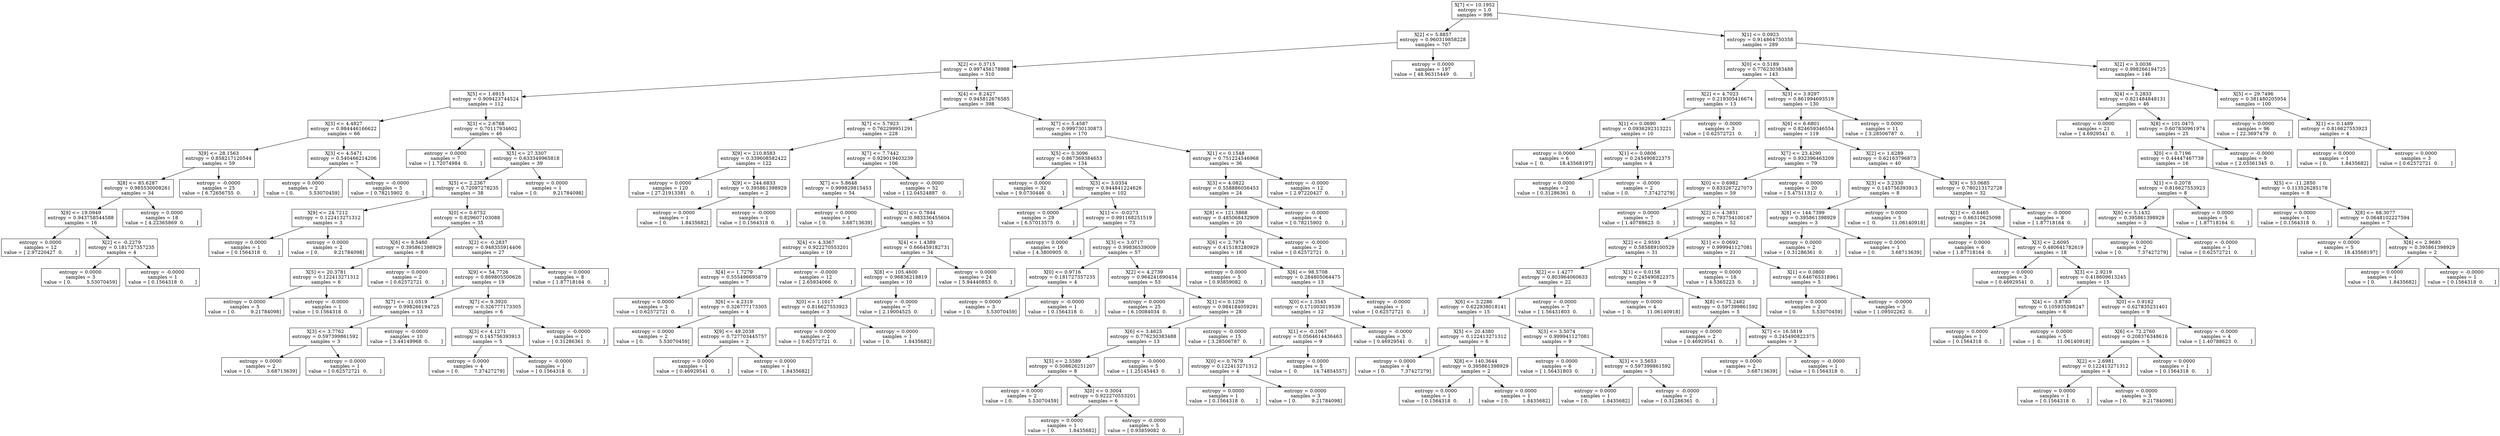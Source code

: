 digraph Tree {
0 [label="X[7] <= 10.1952\nentropy = 1.0\nsamples = 996", shape="box"] ;
1 [label="X[2] <= 5.8857\nentropy = 0.960319858228\nsamples = 707", shape="box"] ;
0 -> 1 ;
2 [label="X[2] <= 0.3715\nentropy = 0.997456178988\nsamples = 510", shape="box"] ;
1 -> 2 ;
3 [label="X[5] <= 1.6915\nentropy = 0.909423744524\nsamples = 112", shape="box"] ;
2 -> 3 ;
4 [label="X[3] <= 4.4827\nentropy = 0.984446166622\nsamples = 66", shape="box"] ;
3 -> 4 ;
5 [label="X[9] <= 28.1563\nentropy = 0.858217120544\nsamples = 59", shape="box"] ;
4 -> 5 ;
6 [label="X[8] <= 85.6287\nentropy = 0.985530008261\nsamples = 34", shape="box"] ;
5 -> 6 ;
7 [label="X[9] <= 19.0949\nentropy = 0.943758544588\nsamples = 16", shape="box"] ;
6 -> 7 ;
8 [label="entropy = 0.0000\nsamples = 12\nvalue = [ 2.97220427  0.        ]", shape="box"] ;
7 -> 8 ;
9 [label="X[2] <= -0.2279\nentropy = 0.181727357235\nsamples = 4", shape="box"] ;
7 -> 9 ;
10 [label="entropy = 0.0000\nsamples = 3\nvalue = [ 0.          5.53070459]", shape="box"] ;
9 -> 10 ;
11 [label="entropy = -0.0000\nsamples = 1\nvalue = [ 0.1564318  0.       ]", shape="box"] ;
9 -> 11 ;
12 [label="entropy = 0.0000\nsamples = 18\nvalue = [ 4.22365869  0.        ]", shape="box"] ;
6 -> 12 ;
13 [label="entropy = -0.0000\nsamples = 25\nvalue = [ 6.72656755  0.        ]", shape="box"] ;
5 -> 13 ;
14 [label="X[3] <= 4.5471\nentropy = 0.540466214206\nsamples = 7", shape="box"] ;
4 -> 14 ;
15 [label="entropy = 0.0000\nsamples = 2\nvalue = [ 0.          5.53070459]", shape="box"] ;
14 -> 15 ;
16 [label="entropy = -0.0000\nsamples = 5\nvalue = [ 0.78215902  0.        ]", shape="box"] ;
14 -> 16 ;
17 [label="X[3] <= 2.6768\nentropy = 0.70117934602\nsamples = 46", shape="box"] ;
3 -> 17 ;
18 [label="entropy = 0.0000\nsamples = 7\nvalue = [ 1.72074984  0.        ]", shape="box"] ;
17 -> 18 ;
19 [label="X[5] <= 27.3307\nentropy = 0.633349965818\nsamples = 39", shape="box"] ;
17 -> 19 ;
20 [label="X[5] <= 2.2367\nentropy = 0.72097278235\nsamples = 38", shape="box"] ;
19 -> 20 ;
21 [label="X[9] <= 24.7212\nentropy = 0.122413271312\nsamples = 3", shape="box"] ;
20 -> 21 ;
22 [label="entropy = 0.0000\nsamples = 1\nvalue = [ 0.1564318  0.       ]", shape="box"] ;
21 -> 22 ;
23 [label="entropy = 0.0000\nsamples = 2\nvalue = [ 0.          9.21784098]", shape="box"] ;
21 -> 23 ;
24 [label="X[0] <= 0.6752\nentropy = 0.829607103088\nsamples = 35", shape="box"] ;
20 -> 24 ;
25 [label="X[6] <= 8.5460\nentropy = 0.395861398929\nsamples = 8", shape="box"] ;
24 -> 25 ;
26 [label="X[5] <= 20.3781\nentropy = 0.122413271312\nsamples = 6", shape="box"] ;
25 -> 26 ;
27 [label="entropy = 0.0000\nsamples = 5\nvalue = [ 0.          9.21784098]", shape="box"] ;
26 -> 27 ;
28 [label="entropy = -0.0000\nsamples = 1\nvalue = [ 0.1564318  0.       ]", shape="box"] ;
26 -> 28 ;
29 [label="entropy = 0.0000\nsamples = 2\nvalue = [ 0.62572721  0.        ]", shape="box"] ;
25 -> 29 ;
30 [label="X[2] <= -0.2837\nentropy = 0.948355914406\nsamples = 27", shape="box"] ;
24 -> 30 ;
31 [label="X[9] <= 54.7726\nentropy = 0.869805500626\nsamples = 19", shape="box"] ;
30 -> 31 ;
32 [label="X[7] <= -11.0519\nentropy = 0.998266194725\nsamples = 13", shape="box"] ;
31 -> 32 ;
33 [label="X[3] <= 3.7762\nentropy = 0.597399861592\nsamples = 3", shape="box"] ;
32 -> 33 ;
34 [label="entropy = 0.0000\nsamples = 2\nvalue = [ 0.          3.68713639]", shape="box"] ;
33 -> 34 ;
35 [label="entropy = 0.0000\nsamples = 1\nvalue = [ 0.62572721  0.        ]", shape="box"] ;
33 -> 35 ;
36 [label="entropy = -0.0000\nsamples = 10\nvalue = [ 3.44149968  0.        ]", shape="box"] ;
32 -> 36 ;
37 [label="X[7] <= 9.3920\nentropy = 0.326777173305\nsamples = 6", shape="box"] ;
31 -> 37 ;
38 [label="X[3] <= 4.1271\nentropy = 0.145756393913\nsamples = 5", shape="box"] ;
37 -> 38 ;
39 [label="entropy = 0.0000\nsamples = 4\nvalue = [ 0.          7.37427279]", shape="box"] ;
38 -> 39 ;
40 [label="entropy = -0.0000\nsamples = 1\nvalue = [ 0.1564318  0.       ]", shape="box"] ;
38 -> 40 ;
41 [label="entropy = -0.0000\nsamples = 1\nvalue = [ 0.31286361  0.        ]", shape="box"] ;
37 -> 41 ;
42 [label="entropy = 0.0000\nsamples = 8\nvalue = [ 1.87718164  0.        ]", shape="box"] ;
30 -> 42 ;
43 [label="entropy = 0.0000\nsamples = 1\nvalue = [ 0.          9.21784098]", shape="box"] ;
19 -> 43 ;
44 [label="X[4] <= 8.2427\nentropy = 0.945812676585\nsamples = 398", shape="box"] ;
2 -> 44 ;
45 [label="X[7] <= 5.7923\nentropy = 0.762299951291\nsamples = 228", shape="box"] ;
44 -> 45 ;
46 [label="X[9] <= 210.8583\nentropy = 0.339608582422\nsamples = 122", shape="box"] ;
45 -> 46 ;
47 [label="entropy = 0.0000\nsamples = 120\nvalue = [ 27.21913381   0.        ]", shape="box"] ;
46 -> 47 ;
48 [label="X[9] <= 244.6833\nentropy = 0.395861398929\nsamples = 2", shape="box"] ;
46 -> 48 ;
49 [label="entropy = 0.0000\nsamples = 1\nvalue = [ 0.         1.8435682]", shape="box"] ;
48 -> 49 ;
50 [label="entropy = -0.0000\nsamples = 1\nvalue = [ 0.1564318  0.       ]", shape="box"] ;
48 -> 50 ;
51 [label="X[7] <= 7.7442\nentropy = 0.929019403239\nsamples = 106", shape="box"] ;
45 -> 51 ;
52 [label="X[7] <= 5.8648\nentropy = 0.999829815453\nsamples = 54", shape="box"] ;
51 -> 52 ;
53 [label="entropy = 0.0000\nsamples = 1\nvalue = [ 0.          3.68713639]", shape="box"] ;
52 -> 53 ;
54 [label="X[0] <= 0.7844\nentropy = 0.983336455604\nsamples = 53", shape="box"] ;
52 -> 54 ;
55 [label="X[4] <= 4.3367\nentropy = 0.922270553201\nsamples = 19", shape="box"] ;
54 -> 55 ;
56 [label="X[4] <= 1.7279\nentropy = 0.555496695879\nsamples = 7", shape="box"] ;
55 -> 56 ;
57 [label="entropy = 0.0000\nsamples = 3\nvalue = [ 0.62572721  0.        ]", shape="box"] ;
56 -> 57 ;
58 [label="X[6] <= 4.2319\nentropy = 0.326777173305\nsamples = 4", shape="box"] ;
56 -> 58 ;
59 [label="entropy = 0.0000\nsamples = 2\nvalue = [ 0.          5.53070459]", shape="box"] ;
58 -> 59 ;
60 [label="X[9] <= 49.2038\nentropy = 0.727703445757\nsamples = 2", shape="box"] ;
58 -> 60 ;
61 [label="entropy = 0.0000\nsamples = 1\nvalue = [ 0.46929541  0.        ]", shape="box"] ;
60 -> 61 ;
62 [label="entropy = 0.0000\nsamples = 1\nvalue = [ 0.         1.8435682]", shape="box"] ;
60 -> 62 ;
63 [label="entropy = -0.0000\nsamples = 12\nvalue = [ 2.65934066  0.        ]", shape="box"] ;
55 -> 63 ;
64 [label="X[4] <= 1.4389\nentropy = 0.666459182731\nsamples = 34", shape="box"] ;
54 -> 64 ;
65 [label="X[8] <= 105.4600\nentropy = 0.96836218819\nsamples = 10", shape="box"] ;
64 -> 65 ;
66 [label="X[0] <= 1.1017\nentropy = 0.816627553923\nsamples = 3", shape="box"] ;
65 -> 66 ;
67 [label="entropy = 0.0000\nsamples = 2\nvalue = [ 0.62572721  0.        ]", shape="box"] ;
66 -> 67 ;
68 [label="entropy = 0.0000\nsamples = 1\nvalue = [ 0.         1.8435682]", shape="box"] ;
66 -> 68 ;
69 [label="entropy = -0.0000\nsamples = 7\nvalue = [ 2.19004525  0.        ]", shape="box"] ;
65 -> 69 ;
70 [label="entropy = 0.0000\nsamples = 24\nvalue = [ 5.94440853  0.        ]", shape="box"] ;
64 -> 70 ;
71 [label="entropy = -0.0000\nsamples = 52\nvalue = [ 12.04524887   0.        ]", shape="box"] ;
51 -> 71 ;
72 [label="X[7] <= 5.4587\nentropy = 0.999730130873\nsamples = 170", shape="box"] ;
44 -> 72 ;
73 [label="X[5] <= 0.3096\nentropy = 0.867369384653\nsamples = 134", shape="box"] ;
72 -> 73 ;
74 [label="entropy = 0.0000\nsamples = 32\nvalue = [ 9.0730446  0.       ]", shape="box"] ;
73 -> 74 ;
75 [label="X[3] <= 3.0354\nentropy = 0.944841224626\nsamples = 102", shape="box"] ;
73 -> 75 ;
76 [label="entropy = 0.0000\nsamples = 29\nvalue = [ 6.57013575  0.        ]", shape="box"] ;
75 -> 76 ;
77 [label="X[1] <= -0.0273\nentropy = 0.991168251519\nsamples = 73", shape="box"] ;
75 -> 77 ;
78 [label="entropy = 0.0000\nsamples = 16\nvalue = [ 4.3800905  0.       ]", shape="box"] ;
77 -> 78 ;
79 [label="X[3] <= 3.0717\nentropy = 0.99836539009\nsamples = 57", shape="box"] ;
77 -> 79 ;
80 [label="X[0] <= 0.9716\nentropy = 0.181727357235\nsamples = 4", shape="box"] ;
79 -> 80 ;
81 [label="entropy = 0.0000\nsamples = 3\nvalue = [ 0.          5.53070459]", shape="box"] ;
80 -> 81 ;
82 [label="entropy = -0.0000\nsamples = 1\nvalue = [ 0.1564318  0.       ]", shape="box"] ;
80 -> 82 ;
83 [label="X[2] <= 4.2739\nentropy = 0.964241690454\nsamples = 53", shape="box"] ;
79 -> 83 ;
84 [label="entropy = 0.0000\nsamples = 25\nvalue = [ 6.10084034  0.        ]", shape="box"] ;
83 -> 84 ;
85 [label="X[1] <= 0.1259\nentropy = 0.984184059291\nsamples = 28", shape="box"] ;
83 -> 85 ;
86 [label="X[6] <= 3.4625\nentropy = 0.776230383488\nsamples = 13", shape="box"] ;
85 -> 86 ;
87 [label="X[5] <= 2.5589\nentropy = 0.508626251207\nsamples = 8", shape="box"] ;
86 -> 87 ;
88 [label="entropy = 0.0000\nsamples = 2\nvalue = [ 0.          5.53070459]", shape="box"] ;
87 -> 88 ;
89 [label="X[0] <= 0.3004\nentropy = 0.922270553201\nsamples = 6", shape="box"] ;
87 -> 89 ;
90 [label="entropy = 0.0000\nsamples = 1\nvalue = [ 0.         1.8435682]", shape="box"] ;
89 -> 90 ;
91 [label="entropy = -0.0000\nsamples = 5\nvalue = [ 0.93859082  0.        ]", shape="box"] ;
89 -> 91 ;
92 [label="entropy = -0.0000\nsamples = 5\nvalue = [ 1.25145443  0.        ]", shape="box"] ;
86 -> 92 ;
93 [label="entropy = -0.0000\nsamples = 15\nvalue = [ 3.28506787  0.        ]", shape="box"] ;
85 -> 93 ;
94 [label="X[1] <= 0.1548\nentropy = 0.751224546968\nsamples = 36", shape="box"] ;
72 -> 94 ;
95 [label="X[3] <= 4.0822\nentropy = 0.558886056453\nsamples = 24", shape="box"] ;
94 -> 95 ;
96 [label="X[8] <= 121.5868\nentropy = 0.485068432909\nsamples = 20", shape="box"] ;
95 -> 96 ;
97 [label="X[6] <= 2.7974\nentropy = 0.415183280929\nsamples = 18", shape="box"] ;
96 -> 97 ;
98 [label="entropy = 0.0000\nsamples = 5\nvalue = [ 0.93859082  0.        ]", shape="box"] ;
97 -> 98 ;
99 [label="X[6] <= 98.5708\nentropy = 0.284805064475\nsamples = 13", shape="box"] ;
97 -> 99 ;
100 [label="X[0] <= 1.3545\nentropy = 0.171003019539\nsamples = 12", shape="box"] ;
99 -> 100 ;
101 [label="X[1] <= -0.1067\nentropy = 0.0564614436463\nsamples = 9", shape="box"] ;
100 -> 101 ;
102 [label="X[0] <= 0.7679\nentropy = 0.122413271312\nsamples = 4", shape="box"] ;
101 -> 102 ;
103 [label="entropy = 0.0000\nsamples = 1\nvalue = [ 0.1564318  0.       ]", shape="box"] ;
102 -> 103 ;
104 [label="entropy = 0.0000\nsamples = 3\nvalue = [ 0.          9.21784098]", shape="box"] ;
102 -> 104 ;
105 [label="entropy = 0.0000\nsamples = 5\nvalue = [  0.          14.74854557]", shape="box"] ;
101 -> 105 ;
106 [label="entropy = -0.0000\nsamples = 3\nvalue = [ 0.46929541  0.        ]", shape="box"] ;
100 -> 106 ;
107 [label="entropy = -0.0000\nsamples = 1\nvalue = [ 0.62572721  0.        ]", shape="box"] ;
99 -> 107 ;
108 [label="entropy = -0.0000\nsamples = 2\nvalue = [ 0.62572721  0.        ]", shape="box"] ;
96 -> 108 ;
109 [label="entropy = -0.0000\nsamples = 4\nvalue = [ 0.78215902  0.        ]", shape="box"] ;
95 -> 109 ;
110 [label="entropy = -0.0000\nsamples = 12\nvalue = [ 2.97220427  0.        ]", shape="box"] ;
94 -> 110 ;
111 [label="entropy = 0.0000\nsamples = 197\nvalue = [ 48.96315449   0.        ]", shape="box"] ;
1 -> 111 ;
112 [label="X[1] <= 0.0923\nentropy = 0.914864750358\nsamples = 289", shape="box"] ;
0 -> 112 ;
113 [label="X[0] <= 0.5189\nentropy = 0.776230383488\nsamples = 143", shape="box"] ;
112 -> 113 ;
114 [label="X[2] <= 4.7023\nentropy = 0.219305416674\nsamples = 13", shape="box"] ;
113 -> 114 ;
115 [label="X[1] <= 0.0690\nentropy = 0.0936292313221\nsamples = 10", shape="box"] ;
114 -> 115 ;
116 [label="entropy = 0.0000\nsamples = 6\nvalue = [  0.          18.43568197]", shape="box"] ;
115 -> 116 ;
117 [label="X[1] <= 0.0806\nentropy = 0.245490822375\nsamples = 4", shape="box"] ;
115 -> 117 ;
118 [label="entropy = 0.0000\nsamples = 2\nvalue = [ 0.31286361  0.        ]", shape="box"] ;
117 -> 118 ;
119 [label="entropy = -0.0000\nsamples = 2\nvalue = [ 0.          7.37427279]", shape="box"] ;
117 -> 119 ;
120 [label="entropy = -0.0000\nsamples = 3\nvalue = [ 0.62572721  0.        ]", shape="box"] ;
114 -> 120 ;
121 [label="X[3] <= 3.9297\nentropy = 0.861994693519\nsamples = 130", shape="box"] ;
113 -> 121 ;
122 [label="X[6] <= 6.6801\nentropy = 0.824659346554\nsamples = 119", shape="box"] ;
121 -> 122 ;
123 [label="X[7] <= 23.4290\nentropy = 0.932396463209\nsamples = 79", shape="box"] ;
122 -> 123 ;
124 [label="X[0] <= 0.6982\nentropy = 0.833267227073\nsamples = 59", shape="box"] ;
123 -> 124 ;
125 [label="entropy = 0.0000\nsamples = 7\nvalue = [ 1.40788623  0.        ]", shape="box"] ;
124 -> 125 ;
126 [label="X[2] <= 4.3851\nentropy = 0.793754100167\nsamples = 52", shape="box"] ;
124 -> 126 ;
127 [label="X[2] <= 2.9593\nentropy = 0.585889100529\nsamples = 31", shape="box"] ;
126 -> 127 ;
128 [label="X[2] <= 1.4277\nentropy = 0.803964060633\nsamples = 22", shape="box"] ;
127 -> 128 ;
129 [label="X[6] <= 3.2286\nentropy = 0.622938018141\nsamples = 15", shape="box"] ;
128 -> 129 ;
130 [label="X[5] <= 20.4380\nentropy = 0.122413271312\nsamples = 6", shape="box"] ;
129 -> 130 ;
131 [label="entropy = 0.0000\nsamples = 4\nvalue = [ 0.          7.37427279]", shape="box"] ;
130 -> 131 ;
132 [label="X[8] <= 140.3644\nentropy = 0.395861398929\nsamples = 2", shape="box"] ;
130 -> 132 ;
133 [label="entropy = 0.0000\nsamples = 1\nvalue = [ 0.1564318  0.       ]", shape="box"] ;
132 -> 133 ;
134 [label="entropy = 0.0000\nsamples = 1\nvalue = [ 0.         1.8435682]", shape="box"] ;
132 -> 134 ;
135 [label="X[3] <= 3.5074\nentropy = 0.999941127081\nsamples = 9", shape="box"] ;
129 -> 135 ;
136 [label="entropy = 0.0000\nsamples = 6\nvalue = [ 1.56431803  0.        ]", shape="box"] ;
135 -> 136 ;
137 [label="X[3] <= 3.5653\nentropy = 0.597399861592\nsamples = 3", shape="box"] ;
135 -> 137 ;
138 [label="entropy = 0.0000\nsamples = 1\nvalue = [ 0.         1.8435682]", shape="box"] ;
137 -> 138 ;
139 [label="entropy = -0.0000\nsamples = 2\nvalue = [ 0.31286361  0.        ]", shape="box"] ;
137 -> 139 ;
140 [label="entropy = -0.0000\nsamples = 7\nvalue = [ 1.56431803  0.        ]", shape="box"] ;
128 -> 140 ;
141 [label="X[1] <= 0.0158\nentropy = 0.245490822375\nsamples = 9", shape="box"] ;
127 -> 141 ;
142 [label="entropy = 0.0000\nsamples = 4\nvalue = [  0.          11.06140918]", shape="box"] ;
141 -> 142 ;
143 [label="X[8] <= 75.2482\nentropy = 0.597399861592\nsamples = 5", shape="box"] ;
141 -> 143 ;
144 [label="entropy = 0.0000\nsamples = 2\nvalue = [ 0.46929541  0.        ]", shape="box"] ;
143 -> 144 ;
145 [label="X[7] <= 16.5819\nentropy = 0.245490822375\nsamples = 3", shape="box"] ;
143 -> 145 ;
146 [label="entropy = 0.0000\nsamples = 2\nvalue = [ 0.          3.68713639]", shape="box"] ;
145 -> 146 ;
147 [label="entropy = -0.0000\nsamples = 1\nvalue = [ 0.1564318  0.       ]", shape="box"] ;
145 -> 147 ;
148 [label="X[1] <= 0.0692\nentropy = 0.999941127081\nsamples = 21", shape="box"] ;
126 -> 148 ;
149 [label="entropy = 0.0000\nsamples = 16\nvalue = [ 4.5365223  0.       ]", shape="box"] ;
148 -> 149 ;
150 [label="X[1] <= 0.0800\nentropy = 0.646765318961\nsamples = 5", shape="box"] ;
148 -> 150 ;
151 [label="entropy = 0.0000\nsamples = 2\nvalue = [ 0.          5.53070459]", shape="box"] ;
150 -> 151 ;
152 [label="entropy = -0.0000\nsamples = 3\nvalue = [ 1.09502262  0.        ]", shape="box"] ;
150 -> 152 ;
153 [label="entropy = -0.0000\nsamples = 20\nvalue = [ 5.47511312  0.        ]", shape="box"] ;
123 -> 153 ;
154 [label="X[2] <= 1.6289\nentropy = 0.62163796873\nsamples = 40", shape="box"] ;
122 -> 154 ;
155 [label="X[3] <= 3.2330\nentropy = 0.145756393913\nsamples = 8", shape="box"] ;
154 -> 155 ;
156 [label="X[8] <= 144.7399\nentropy = 0.395861398929\nsamples = 3", shape="box"] ;
155 -> 156 ;
157 [label="entropy = 0.0000\nsamples = 2\nvalue = [ 0.31286361  0.        ]", shape="box"] ;
156 -> 157 ;
158 [label="entropy = 0.0000\nsamples = 1\nvalue = [ 0.          3.68713639]", shape="box"] ;
156 -> 158 ;
159 [label="entropy = 0.0000\nsamples = 5\nvalue = [  0.          11.06140918]", shape="box"] ;
155 -> 159 ;
160 [label="X[9] <= 53.0685\nentropy = 0.780213172728\nsamples = 32", shape="box"] ;
154 -> 160 ;
161 [label="X[1] <= -0.6465\nentropy = 0.66310625098\nsamples = 24", shape="box"] ;
160 -> 161 ;
162 [label="entropy = 0.0000\nsamples = 6\nvalue = [ 1.87718164  0.        ]", shape="box"] ;
161 -> 162 ;
163 [label="X[3] <= 2.6095\nentropy = 0.480641782619\nsamples = 18", shape="box"] ;
161 -> 163 ;
164 [label="entropy = 0.0000\nsamples = 3\nvalue = [ 0.46929541  0.        ]", shape="box"] ;
163 -> 164 ;
165 [label="X[3] <= 2.9219\nentropy = 0.418609613245\nsamples = 15", shape="box"] ;
163 -> 165 ;
166 [label="X[4] <= -3.8780\nentropy = 0.105935398247\nsamples = 6", shape="box"] ;
165 -> 166 ;
167 [label="entropy = 0.0000\nsamples = 1\nvalue = [ 0.1564318  0.       ]", shape="box"] ;
166 -> 167 ;
168 [label="entropy = 0.0000\nsamples = 5\nvalue = [  0.          11.06140918]", shape="box"] ;
166 -> 168 ;
169 [label="X[0] <= 0.9162\nentropy = 0.627835231401\nsamples = 9", shape="box"] ;
165 -> 169 ;
170 [label="X[6] <= 72.2760\nentropy = 0.208376348616\nsamples = 5", shape="box"] ;
169 -> 170 ;
171 [label="X[2] <= 2.6981\nentropy = 0.122413271312\nsamples = 4", shape="box"] ;
170 -> 171 ;
172 [label="entropy = 0.0000\nsamples = 1\nvalue = [ 0.1564318  0.       ]", shape="box"] ;
171 -> 172 ;
173 [label="entropy = 0.0000\nsamples = 3\nvalue = [ 0.          9.21784098]", shape="box"] ;
171 -> 173 ;
174 [label="entropy = 0.0000\nsamples = 1\nvalue = [ 0.1564318  0.       ]", shape="box"] ;
170 -> 174 ;
175 [label="entropy = -0.0000\nsamples = 4\nvalue = [ 1.40788623  0.        ]", shape="box"] ;
169 -> 175 ;
176 [label="entropy = -0.0000\nsamples = 8\nvalue = [ 1.87718164  0.        ]", shape="box"] ;
160 -> 176 ;
177 [label="entropy = 0.0000\nsamples = 11\nvalue = [ 3.28506787  0.        ]", shape="box"] ;
121 -> 177 ;
178 [label="X[2] <= 3.0036\nentropy = 0.998266194725\nsamples = 146", shape="box"] ;
112 -> 178 ;
179 [label="X[4] <= 5.2833\nentropy = 0.821484848131\nsamples = 46", shape="box"] ;
178 -> 179 ;
180 [label="entropy = 0.0000\nsamples = 21\nvalue = [ 4.6929541  0.       ]", shape="box"] ;
179 -> 180 ;
181 [label="X[8] <= 101.0475\nentropy = 0.607830961974\nsamples = 25", shape="box"] ;
179 -> 181 ;
182 [label="X[0] <= 0.7196\nentropy = 0.44447467739\nsamples = 16", shape="box"] ;
181 -> 182 ;
183 [label="X[1] <= 0.2078\nentropy = 0.816627553923\nsamples = 8", shape="box"] ;
182 -> 183 ;
184 [label="X[6] <= 5.1432\nentropy = 0.395861398929\nsamples = 3", shape="box"] ;
183 -> 184 ;
185 [label="entropy = 0.0000\nsamples = 2\nvalue = [ 0.          7.37427279]", shape="box"] ;
184 -> 185 ;
186 [label="entropy = -0.0000\nsamples = 1\nvalue = [ 0.62572721  0.        ]", shape="box"] ;
184 -> 186 ;
187 [label="entropy = 0.0000\nsamples = 5\nvalue = [ 1.87718164  0.        ]", shape="box"] ;
183 -> 187 ;
188 [label="X[5] <= -11.2850\nentropy = 0.113526285178\nsamples = 8", shape="box"] ;
182 -> 188 ;
189 [label="entropy = 0.0000\nsamples = 1\nvalue = [ 0.1564318  0.       ]", shape="box"] ;
188 -> 189 ;
190 [label="X[8] <= 68.3077\nentropy = 0.0648102227594\nsamples = 7", shape="box"] ;
188 -> 190 ;
191 [label="entropy = 0.0000\nsamples = 5\nvalue = [  0.          18.43568197]", shape="box"] ;
190 -> 191 ;
192 [label="X[6] <= 2.9693\nentropy = 0.395861398929\nsamples = 2", shape="box"] ;
190 -> 192 ;
193 [label="entropy = 0.0000\nsamples = 1\nvalue = [ 0.         1.8435682]", shape="box"] ;
192 -> 193 ;
194 [label="entropy = -0.0000\nsamples = 1\nvalue = [ 0.1564318  0.       ]", shape="box"] ;
192 -> 194 ;
195 [label="entropy = -0.0000\nsamples = 9\nvalue = [ 2.03361345  0.        ]", shape="box"] ;
181 -> 195 ;
196 [label="X[5] <= 29.7496\nentropy = 0.381480205954\nsamples = 100", shape="box"] ;
178 -> 196 ;
197 [label="entropy = 0.0000\nsamples = 96\nvalue = [ 22.3697479   0.       ]", shape="box"] ;
196 -> 197 ;
198 [label="X[1] <= 0.1489\nentropy = 0.816627553923\nsamples = 4", shape="box"] ;
196 -> 198 ;
199 [label="entropy = 0.0000\nsamples = 1\nvalue = [ 0.         1.8435682]", shape="box"] ;
198 -> 199 ;
200 [label="entropy = 0.0000\nsamples = 3\nvalue = [ 0.62572721  0.        ]", shape="box"] ;
198 -> 200 ;
}